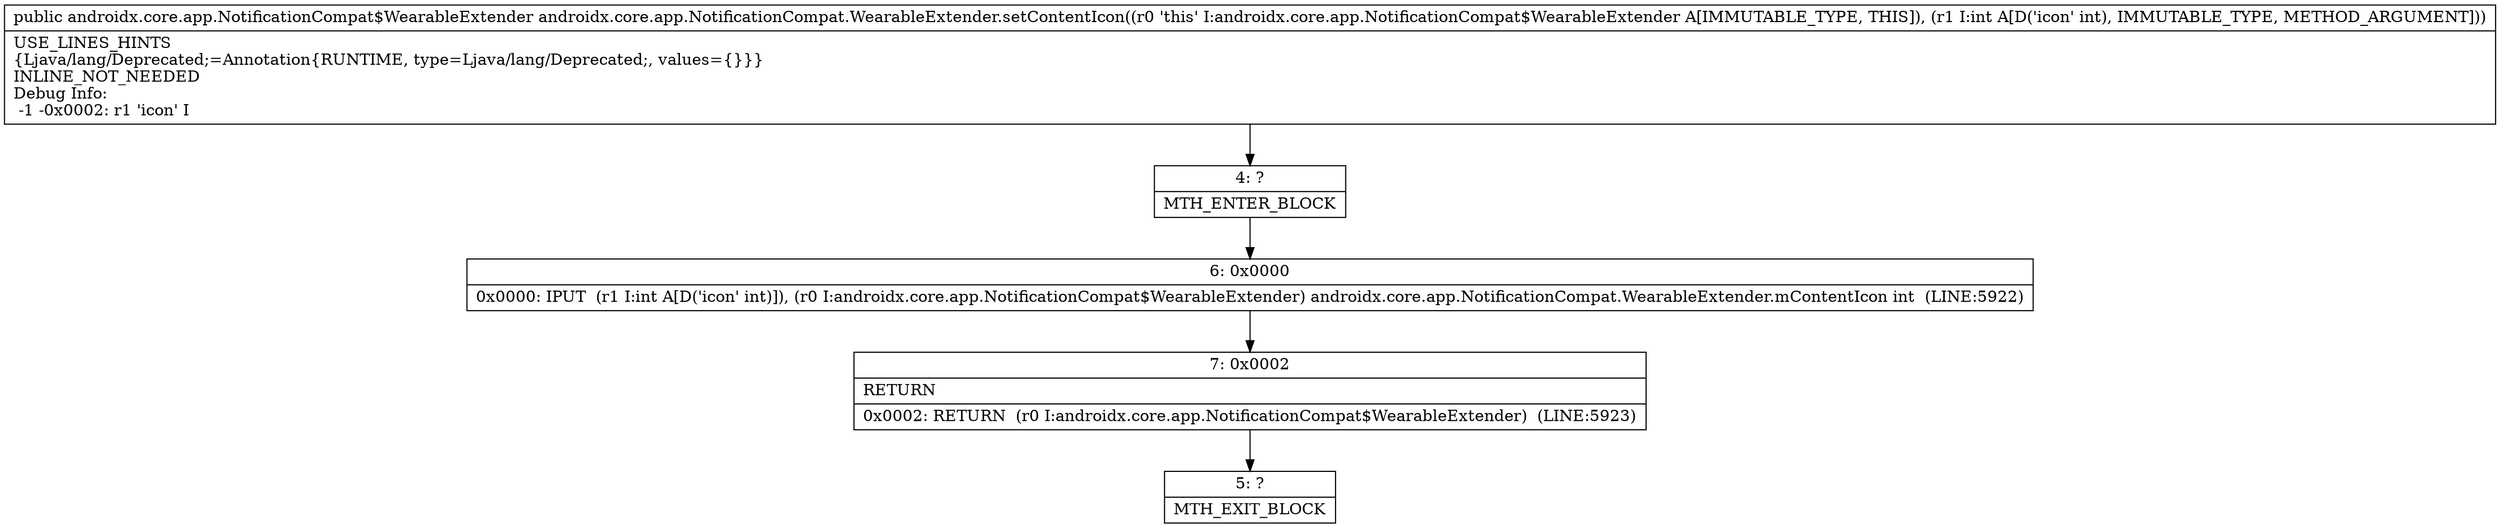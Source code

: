 digraph "CFG forandroidx.core.app.NotificationCompat.WearableExtender.setContentIcon(I)Landroidx\/core\/app\/NotificationCompat$WearableExtender;" {
Node_4 [shape=record,label="{4\:\ ?|MTH_ENTER_BLOCK\l}"];
Node_6 [shape=record,label="{6\:\ 0x0000|0x0000: IPUT  (r1 I:int A[D('icon' int)]), (r0 I:androidx.core.app.NotificationCompat$WearableExtender) androidx.core.app.NotificationCompat.WearableExtender.mContentIcon int  (LINE:5922)\l}"];
Node_7 [shape=record,label="{7\:\ 0x0002|RETURN\l|0x0002: RETURN  (r0 I:androidx.core.app.NotificationCompat$WearableExtender)  (LINE:5923)\l}"];
Node_5 [shape=record,label="{5\:\ ?|MTH_EXIT_BLOCK\l}"];
MethodNode[shape=record,label="{public androidx.core.app.NotificationCompat$WearableExtender androidx.core.app.NotificationCompat.WearableExtender.setContentIcon((r0 'this' I:androidx.core.app.NotificationCompat$WearableExtender A[IMMUTABLE_TYPE, THIS]), (r1 I:int A[D('icon' int), IMMUTABLE_TYPE, METHOD_ARGUMENT]))  | USE_LINES_HINTS\l\{Ljava\/lang\/Deprecated;=Annotation\{RUNTIME, type=Ljava\/lang\/Deprecated;, values=\{\}\}\}\lINLINE_NOT_NEEDED\lDebug Info:\l  \-1 \-0x0002: r1 'icon' I\l}"];
MethodNode -> Node_4;Node_4 -> Node_6;
Node_6 -> Node_7;
Node_7 -> Node_5;
}

